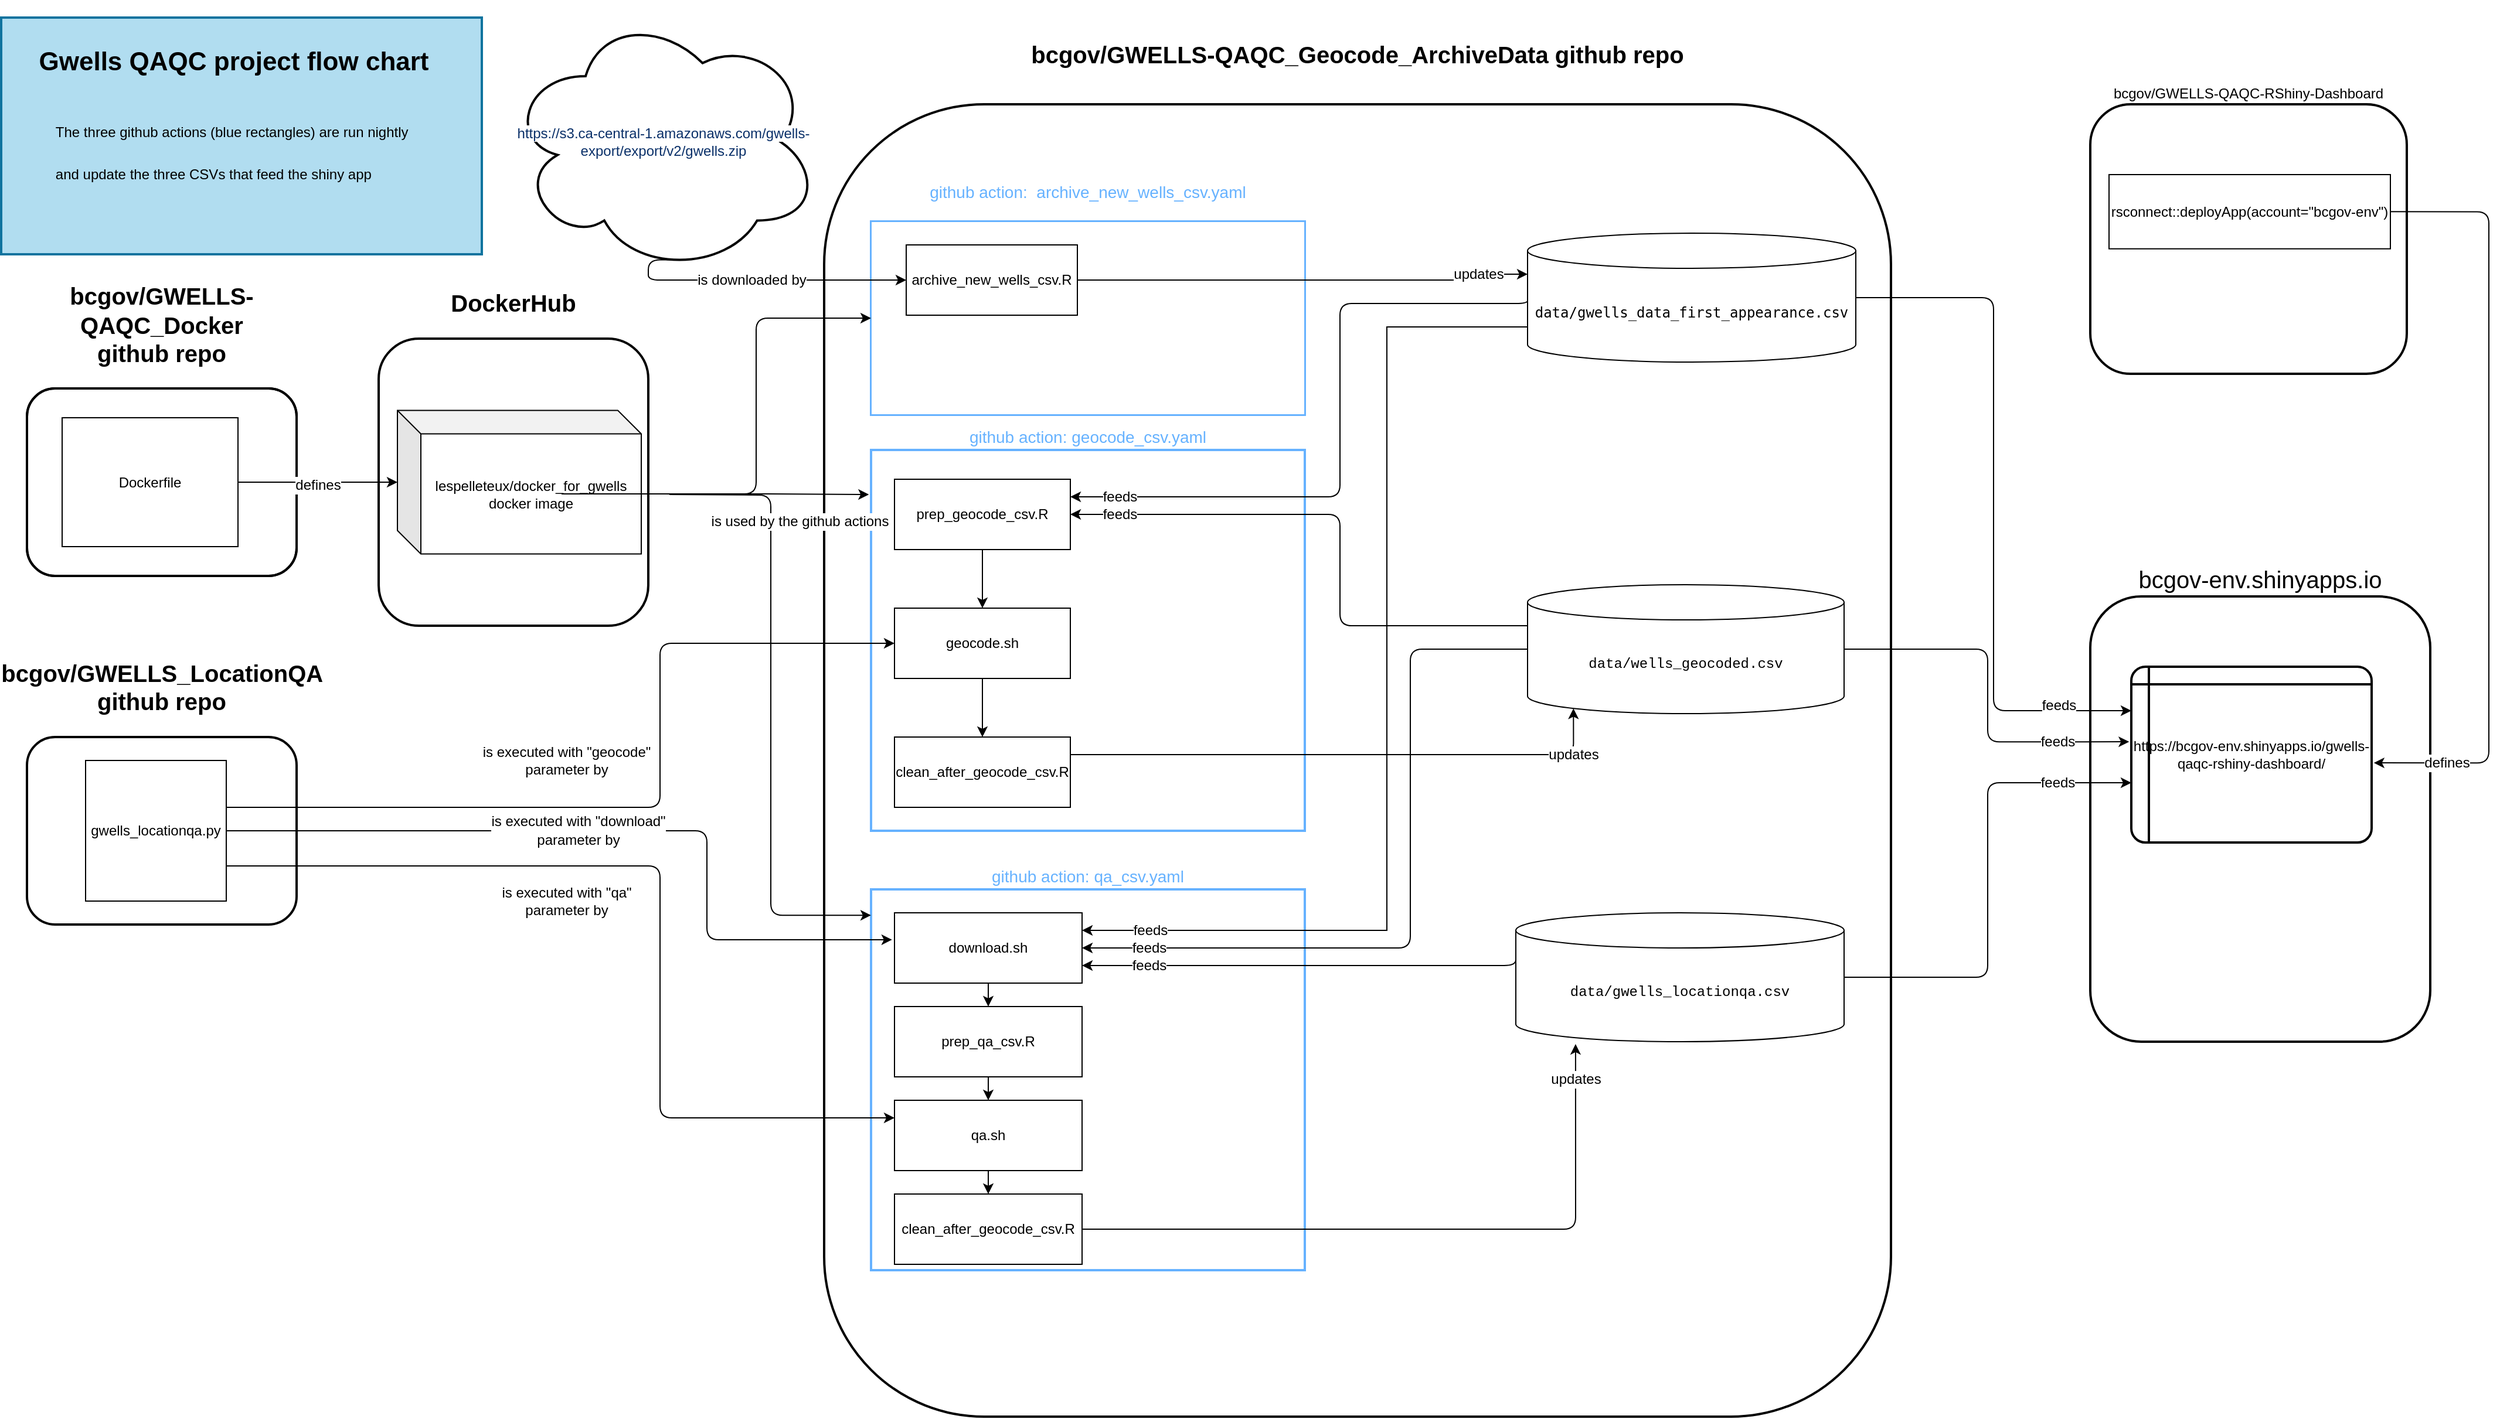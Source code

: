 <mxfile version="16.5.2" type="embed"><diagram id="C5RBs43oDa-KdzZeNtuy" name="Page-1"><mxGraphModel dx="2904" dy="2196" grid="1" gridSize="16" guides="1" tooltips="1" connect="1" arrows="1" fold="1" page="1" pageScale="1" pageWidth="850" pageHeight="1100" math="0" shadow="0"><root><mxCell id="WIyWlLk6GJQsqaUBKTNV-0"/><mxCell id="WIyWlLk6GJQsqaUBKTNV-1" parent="WIyWlLk6GJQsqaUBKTNV-0"/><mxCell id="146" value="" style="rounded=0;whiteSpace=wrap;html=1;fontFamily=Helvetica;fontSize=22;strokeColor=#10739e;strokeWidth=2;fillColor=#b1ddf0;" parent="WIyWlLk6GJQsqaUBKTNV-1" vertex="1"><mxGeometry x="-762" y="-394" width="410" height="202" as="geometry"/></mxCell><mxCell id="33" value="&lt;div style=&quot;font-size: 20px&quot;&gt;&lt;h2&gt;&lt;font style=&quot;font-size: 20px&quot;&gt;bcgov/GWELLS-QAQC_Geocode_ArchiveData github repo&lt;br&gt;&lt;/font&gt;&lt;/h2&gt;&lt;/div&gt;" style="rounded=1;whiteSpace=wrap;html=1;fillColor=none;labelPosition=center;verticalLabelPosition=top;align=center;verticalAlign=bottom;strokeWidth=2;" parent="WIyWlLk6GJQsqaUBKTNV-1" vertex="1"><mxGeometry x="-60" y="-320" width="910" height="1120" as="geometry"/></mxCell><mxCell id="138" value="feeds" style="edgeStyle=orthogonalEdgeStyle;rounded=1;orthogonalLoop=1;jettySize=auto;html=1;exitX=1;exitY=0.5;exitDx=0;exitDy=0;exitPerimeter=0;entryX=0;entryY=0.25;entryDx=0;entryDy=0;fontFamily=Helvetica;fontSize=12;fontColor=#000000;" parent="WIyWlLk6GJQsqaUBKTNV-1" source="0" target="46" edge="1"><mxGeometry x="0.785" y="6" relative="1" as="geometry"><mxPoint x="1" y="1" as="offset"/></mxGeometry></mxCell><mxCell id="0" value="&lt;font style=&quot;font-size: 12px&quot;&gt;&lt;code&gt;data/gwells_data_first_appearance.csv&lt;/code&gt;&lt;/font&gt;" style="shape=cylinder3;whiteSpace=wrap;html=1;boundedLbl=1;backgroundOutline=1;size=15;fontFamily=Courier New;" parent="WIyWlLk6GJQsqaUBKTNV-1" vertex="1"><mxGeometry x="540" y="-210" width="280" height="110" as="geometry"/></mxCell><mxCell id="3" value="&lt;span style=&quot;color: rgb(10 , 48 , 105) ; font-family: , , &amp;#34;sf mono&amp;#34; , &amp;#34;menlo&amp;#34; , &amp;#34;consolas&amp;#34; , &amp;#34;liberation mono&amp;#34; , monospace ; font-size: 12px ; font-style: normal ; font-weight: 400 ; letter-spacing: normal ; text-indent: 0px ; text-transform: none ; word-spacing: 0px ; background-color: rgb(255 , 255 , 255) ; display: inline ; float: none&quot;&gt;https://s3.ca-central-1.amazonaws.com/gwells-export/export/v2/gwells.zip&lt;/span&gt;" style="ellipse;shape=cloud;whiteSpace=wrap;html=1;strokeWidth=2;" parent="WIyWlLk6GJQsqaUBKTNV-1" vertex="1"><mxGeometry x="-330" y="-400" width="266" height="224" as="geometry"/></mxCell><mxCell id="56" value="" style="group;strokeWidth=2;strokeColor=default;rounded=1;" parent="WIyWlLk6GJQsqaUBKTNV-1" vertex="1" connectable="0"><mxGeometry x="-740" y="220" width="230" height="160" as="geometry"/></mxCell><mxCell id="54" value="&lt;h2&gt;&lt;font style=&quot;font-size: 20px&quot;&gt;bcgov/GWELLS_LocationQA github repo&lt;/font&gt;&lt;/h2&gt;" style="rounded=1;whiteSpace=wrap;html=1;fillColor=none;labelPosition=center;verticalLabelPosition=top;align=center;verticalAlign=bottom;" parent="56" vertex="1"><mxGeometry width="230" height="160" as="geometry"/></mxCell><mxCell id="5" value="&lt;span class=&quot;pl-s&quot;&gt;gwells_locationqa.py&lt;/span&gt;" style="whiteSpace=wrap;html=1;aspect=fixed;" parent="56" vertex="1"><mxGeometry x="50" y="20" width="120" height="120" as="geometry"/></mxCell><mxCell id="57" value="" style="group;strokeWidth=2;strokeColor=default;rounded=1;" parent="WIyWlLk6GJQsqaUBKTNV-1" vertex="1" connectable="0"><mxGeometry x="-440" y="-120" width="230" height="245" as="geometry"/></mxCell><mxCell id="53" value="&lt;h2&gt;&lt;font style=&quot;font-size: 20px&quot;&gt;DockerHub&lt;/font&gt;&lt;/h2&gt;" style="rounded=1;whiteSpace=wrap;html=1;fillColor=none;labelPosition=center;verticalLabelPosition=top;align=center;verticalAlign=bottom;" parent="57" vertex="1"><mxGeometry width="230" height="245" as="geometry"/></mxCell><mxCell id="6" value="&lt;div&gt;&lt;span class=&quot;pl-s&quot;&gt;lespelleteux/docker_for_gwells&lt;/span&gt;&lt;/div&gt;&lt;div&gt;&lt;span class=&quot;pl-s&quot;&gt;docker image&lt;br&gt;&lt;/span&gt;&lt;/div&gt;" style="shape=cube;whiteSpace=wrap;html=1;boundedLbl=1;backgroundOutline=1;darkOpacity=0.05;darkOpacity2=0.1;" parent="57" vertex="1"><mxGeometry x="16" y="61.25" width="208" height="122.5" as="geometry"/></mxCell><mxCell id="58" value="" style="group;strokeWidth=2;rounded=1;strokeColor=default;" parent="WIyWlLk6GJQsqaUBKTNV-1" vertex="1" connectable="0"><mxGeometry x="-740" y="-77.5" width="230" height="160" as="geometry"/></mxCell><mxCell id="51" value="&lt;h2&gt;&lt;font style=&quot;font-size: 20px&quot;&gt;bcgov/GWELLS-QAQC_Docker&lt;br&gt;github repo&lt;/font&gt;&lt;/h2&gt;" style="rounded=1;whiteSpace=wrap;html=1;fillColor=none;labelPosition=center;verticalLabelPosition=top;align=center;verticalAlign=bottom;strokeWidth=2;" parent="58" vertex="1"><mxGeometry width="230" height="160" as="geometry"/></mxCell><mxCell id="42" value="&lt;div&gt;Dockerfile&lt;/div&gt;" style="rounded=0;whiteSpace=wrap;html=1;fontSize=12;" parent="58" vertex="1"><mxGeometry x="30" y="25" width="150" height="110" as="geometry"/></mxCell><mxCell id="52" style="edgeStyle=orthogonalEdgeStyle;rounded=0;orthogonalLoop=1;jettySize=auto;html=1;exitX=0.5;exitY=1;exitDx=0;exitDy=0;fontSize=20;fontColor=#000000;" parent="58" source="51" target="51" edge="1"><mxGeometry relative="1" as="geometry"/></mxCell><mxCell id="63" value="&lt;font style=&quot;font-size: 14px&quot;&gt;github action: geocode_csv.yaml&lt;/font&gt;" style="rounded=0;whiteSpace=wrap;html=1;fontSize=12;strokeColor=#66B2FF;fontColor=#66B2FF;labelPosition=center;verticalLabelPosition=top;align=center;verticalAlign=bottom;strokeWidth=2;" parent="WIyWlLk6GJQsqaUBKTNV-1" vertex="1"><mxGeometry x="-20" y="-25" width="370" height="325" as="geometry"/></mxCell><mxCell id="89" style="edgeStyle=orthogonalEdgeStyle;rounded=0;orthogonalLoop=1;jettySize=auto;html=1;exitX=0.5;exitY=1;exitDx=0;exitDy=0;fontSize=12;fontColor=#000000;" parent="WIyWlLk6GJQsqaUBKTNV-1" source="67" target="75" edge="1"><mxGeometry relative="1" as="geometry"/></mxCell><mxCell id="67" value="&lt;div&gt;prep_geocode_csv.R&lt;/div&gt;" style="rounded=0;whiteSpace=wrap;html=1;fontSize=12;fontColor=#000000;strokeColor=#000000;fillColor=none;" parent="WIyWlLk6GJQsqaUBKTNV-1" vertex="1"><mxGeometry width="150" height="60" as="geometry"/></mxCell><mxCell id="92" value="updates" style="edgeStyle=orthogonalEdgeStyle;rounded=1;orthogonalLoop=1;jettySize=auto;html=1;exitX=1;exitY=0.25;exitDx=0;exitDy=0;entryX=0.145;entryY=1;entryDx=0;entryDy=-4.35;entryPerimeter=0;fontSize=12;fontColor=#000000;" parent="WIyWlLk6GJQsqaUBKTNV-1" source="70" target="72" edge="1"><mxGeometry x="0.832" relative="1" as="geometry"><mxPoint as="offset"/></mxGeometry></mxCell><mxCell id="70" value="&lt;div&gt;clean_after_geocode_csv.R&lt;/div&gt;" style="rounded=0;whiteSpace=wrap;html=1;fontSize=12;fontColor=#000000;strokeColor=#000000;fillColor=none;" parent="WIyWlLk6GJQsqaUBKTNV-1" vertex="1"><mxGeometry y="220" width="150" height="60" as="geometry"/></mxCell><mxCell id="74" value="" style="group;strokeWidth=2;strokeColor=#66B2FF;rounded=0;" parent="WIyWlLk6GJQsqaUBKTNV-1" vertex="1" connectable="0"><mxGeometry x="-20" y="-220" width="370" height="165" as="geometry"/></mxCell><mxCell id="12" value="&lt;h3 id=&quot;blob-path&quot; class=&quot;breadcrumb flex-auto flex-self-center min-width-0 text-normal mx-2 width-full width-md-auto flex-order-1 flex-md-order-none mt-3 mt-md-0&quot; style=&quot;font-size: 14px&quot;&gt;&lt;font style=&quot;font-size: 14px&quot;&gt;&lt;span class=&quot;final-path&quot;&gt;&lt;span style=&quot;font-weight: normal&quot;&gt;github action:&amp;nbsp; archive_new_wells_csv.yaml &lt;br&gt;&lt;/span&gt;&lt;/span&gt;&lt;/font&gt;&lt;/h3&gt;" style="rounded=0;whiteSpace=wrap;html=1;fontSize=12;strokeColor=#66B2FF;labelPosition=center;verticalLabelPosition=top;align=center;verticalAlign=bottom;fontColor=#66B2FF;" parent="74" vertex="1"><mxGeometry width="370" height="165" as="geometry"/></mxCell><mxCell id="59" value="archive_new_wells_csv.R" style="rounded=0;whiteSpace=wrap;html=1;fontSize=12;fontColor=#000000;strokeColor=#000000;fillColor=none;" parent="74" vertex="1"><mxGeometry x="30" y="20" width="146" height="60" as="geometry"/></mxCell><mxCell id="139" value="feeds" style="edgeStyle=orthogonalEdgeStyle;rounded=1;orthogonalLoop=1;jettySize=auto;html=1;exitX=1;exitY=0.5;exitDx=0;exitDy=0;exitPerimeter=0;entryX=-0.009;entryY=0.427;entryDx=0;entryDy=0;entryPerimeter=0;fontFamily=Helvetica;fontSize=12;fontColor=#000000;" parent="WIyWlLk6GJQsqaUBKTNV-1" source="72" target="46" edge="1"><mxGeometry x="0.621" relative="1" as="geometry"><mxPoint as="offset"/></mxGeometry></mxCell><mxCell id="72" value="data/wells_geocoded.csv" style="shape=cylinder3;whiteSpace=wrap;html=1;boundedLbl=1;backgroundOutline=1;size=15;fontFamily=Courier New;fontSize=12;" parent="WIyWlLk6GJQsqaUBKTNV-1" vertex="1"><mxGeometry x="540" y="90" width="270" height="110" as="geometry"/></mxCell><mxCell id="73" value="" style="group;strokeWidth=2;strokeColor=default;rounded=1;" parent="WIyWlLk6GJQsqaUBKTNV-1" vertex="1" connectable="0"><mxGeometry x="1020" y="100" width="290" height="380" as="geometry"/></mxCell><mxCell id="40" value="bcgov-env.shinyapps.io" style="rounded=1;whiteSpace=wrap;html=1;fontSize=20;fontColor=#000000;strokeColor=#000000;fillColor=none;labelPosition=center;verticalLabelPosition=top;align=center;verticalAlign=bottom;" parent="73" vertex="1"><mxGeometry width="290" height="380" as="geometry"/></mxCell><mxCell id="46" value="https://bcgov-env.shinyapps.io/gwells-qaqc-rshiny-dashboard/" style="shape=internalStorage;whiteSpace=wrap;html=1;dx=15;dy=15;rounded=1;arcSize=8;strokeWidth=2;fontSize=12;fontColor=#000000;fillColor=none;" parent="73" vertex="1"><mxGeometry x="35" y="60" width="205" height="150" as="geometry"/></mxCell><mxCell id="91" style="edgeStyle=orthogonalEdgeStyle;rounded=0;orthogonalLoop=1;jettySize=auto;html=1;exitX=0.5;exitY=1;exitDx=0;exitDy=0;fontSize=12;fontColor=#000000;" parent="WIyWlLk6GJQsqaUBKTNV-1" source="75" target="70" edge="1"><mxGeometry relative="1" as="geometry"/></mxCell><mxCell id="75" value="geocode.sh" style="rounded=0;whiteSpace=wrap;html=1;fontSize=12;fontColor=#000000;strokeColor=#000000;fillColor=none;" parent="WIyWlLk6GJQsqaUBKTNV-1" vertex="1"><mxGeometry y="110" width="150" height="60" as="geometry"/></mxCell><mxCell id="81" value="is executed with &quot;geocode&quot;&lt;br&gt; parameter by" style="edgeStyle=orthogonalEdgeStyle;rounded=1;orthogonalLoop=1;jettySize=auto;html=1;exitX=0.739;exitY=0.375;exitDx=0;exitDy=0;entryX=0;entryY=0.5;entryDx=0;entryDy=0;fontSize=12;fontColor=#000000;exitPerimeter=0;" parent="WIyWlLk6GJQsqaUBKTNV-1" source="54" target="75" edge="1"><mxGeometry x="-0.183" y="40" relative="1" as="geometry"><Array as="points"><mxPoint x="-200" y="280"/><mxPoint x="-200" y="140"/></Array><mxPoint as="offset"/></mxGeometry></mxCell><mxCell id="93" value="updates" style="edgeStyle=orthogonalEdgeStyle;rounded=1;orthogonalLoop=1;jettySize=auto;html=1;exitX=1;exitY=0.5;exitDx=0;exitDy=0;entryX=0;entryY=0;entryDx=0;entryDy=35;entryPerimeter=0;fontSize=12;fontColor=#000000;" parent="WIyWlLk6GJQsqaUBKTNV-1" source="59" target="0" edge="1"><mxGeometry x="0.758" y="5" relative="1" as="geometry"><Array as="points"><mxPoint x="510" y="-170"/><mxPoint x="510" y="-175"/></Array><mxPoint as="offset"/></mxGeometry></mxCell><mxCell id="97" value="&lt;font style=&quot;font-size: 14px&quot;&gt;github action: qa_csv.yaml&lt;/font&gt;" style="rounded=0;whiteSpace=wrap;html=1;fontSize=12;strokeColor=#66B2FF;fontColor=#66B2FF;labelPosition=center;verticalLabelPosition=top;align=center;verticalAlign=bottom;strokeWidth=2;" parent="WIyWlLk6GJQsqaUBKTNV-1" vertex="1"><mxGeometry x="-20" y="350" width="370" height="325" as="geometry"/></mxCell><mxCell id="110" style="edgeStyle=orthogonalEdgeStyle;rounded=1;orthogonalLoop=1;jettySize=auto;html=1;exitX=0.5;exitY=1;exitDx=0;exitDy=0;entryX=0.5;entryY=0;entryDx=0;entryDy=0;fontFamily=Helvetica;fontSize=12;fontColor=#000000;" parent="WIyWlLk6GJQsqaUBKTNV-1" source="98" target="108" edge="1"><mxGeometry relative="1" as="geometry"/></mxCell><mxCell id="98" value="&lt;div&gt;prep_qa_csv.R&lt;/div&gt;" style="rounded=0;whiteSpace=wrap;html=1;fontSize=12;fontColor=#000000;strokeColor=#000000;fillColor=none;" parent="WIyWlLk6GJQsqaUBKTNV-1" vertex="1"><mxGeometry y="450" width="160" height="60" as="geometry"/></mxCell><mxCell id="107" style="edgeStyle=orthogonalEdgeStyle;rounded=1;orthogonalLoop=1;jettySize=auto;html=1;exitX=0.5;exitY=1;exitDx=0;exitDy=0;fontFamily=Helvetica;fontSize=12;fontColor=#000000;" parent="WIyWlLk6GJQsqaUBKTNV-1" source="99" target="98" edge="1"><mxGeometry relative="1" as="geometry"/></mxCell><mxCell id="99" value="download.sh" style="rounded=0;whiteSpace=wrap;html=1;fontSize=12;fontColor=#000000;strokeColor=#000000;fillColor=none;" parent="WIyWlLk6GJQsqaUBKTNV-1" vertex="1"><mxGeometry y="370" width="160" height="60" as="geometry"/></mxCell><mxCell id="100" value="&lt;div&gt;&lt;font face=&quot;Helvetica&quot;&gt;is executed with &quot;download&quot;&lt;/font&gt;&lt;/div&gt;&lt;div&gt;&lt;font face=&quot;Helvetica&quot;&gt; parameter by&lt;br&gt;&lt;/font&gt;&lt;/div&gt;" style="edgeStyle=orthogonalEdgeStyle;rounded=1;orthogonalLoop=1;jettySize=auto;html=1;exitX=1;exitY=0.5;exitDx=0;exitDy=0;entryX=-0.013;entryY=0.383;entryDx=0;entryDy=0;entryPerimeter=0;fontFamily=Courier New;fontSize=12;fontColor=#000000;" parent="WIyWlLk6GJQsqaUBKTNV-1" source="5" target="99" edge="1"><mxGeometry x="-0.092" relative="1" as="geometry"><Array as="points"><mxPoint x="-160" y="300"/><mxPoint x="-160" y="393"/></Array><mxPoint as="offset"/></mxGeometry></mxCell><mxCell id="140" value="feeds" style="edgeStyle=orthogonalEdgeStyle;rounded=1;orthogonalLoop=1;jettySize=auto;html=1;exitX=1;exitY=0.5;exitDx=0;exitDy=0;exitPerimeter=0;entryX=0;entryY=0.66;entryDx=0;entryDy=0;entryPerimeter=0;fontFamily=Helvetica;fontSize=12;fontColor=#000000;" parent="WIyWlLk6GJQsqaUBKTNV-1" source="101" target="46" edge="1"><mxGeometry x="0.693" relative="1" as="geometry"><mxPoint as="offset"/></mxGeometry></mxCell><mxCell id="101" value="data/gwells_locationqa.csv" style="shape=cylinder3;whiteSpace=wrap;html=1;boundedLbl=1;backgroundOutline=1;size=15;fontFamily=Courier New;" parent="WIyWlLk6GJQsqaUBKTNV-1" vertex="1"><mxGeometry x="530" y="370" width="280" height="110" as="geometry"/></mxCell><mxCell id="102" value="feeds" style="edgeStyle=orthogonalEdgeStyle;rounded=1;orthogonalLoop=1;jettySize=auto;html=1;exitX=0;exitY=0.5;exitDx=0;exitDy=0;exitPerimeter=0;entryX=1;entryY=0.25;entryDx=0;entryDy=0;fontFamily=Helvetica;fontSize=12;fontColor=#000000;" parent="WIyWlLk6GJQsqaUBKTNV-1" source="0" target="67" edge="1"><mxGeometry x="0.85" relative="1" as="geometry"><Array as="points"><mxPoint x="540" y="-150"/><mxPoint x="380" y="-150"/><mxPoint x="380" y="15"/></Array><mxPoint as="offset"/></mxGeometry></mxCell><mxCell id="104" value="feeds" style="edgeStyle=orthogonalEdgeStyle;rounded=1;orthogonalLoop=1;jettySize=auto;html=1;exitX=0;exitY=0;exitDx=0;exitDy=35;exitPerimeter=0;entryX=1;entryY=0.5;entryDx=0;entryDy=0;fontFamily=Helvetica;fontSize=12;fontColor=#000000;" parent="WIyWlLk6GJQsqaUBKTNV-1" source="72" target="67" edge="1"><mxGeometry x="0.827" relative="1" as="geometry"><Array as="points"><mxPoint x="380" y="125"/><mxPoint x="380" y="30"/></Array><mxPoint as="offset"/></mxGeometry></mxCell><mxCell id="103" value="feeds" style="edgeStyle=orthogonalEdgeStyle;rounded=0;orthogonalLoop=1;jettySize=auto;html=1;exitX=0;exitY=1;exitDx=0;exitDy=-15;exitPerimeter=0;entryX=1;entryY=0.25;entryDx=0;entryDy=0;fontFamily=Helvetica;fontSize=12;fontColor=#000000;" parent="WIyWlLk6GJQsqaUBKTNV-1" source="0" target="99" edge="1"><mxGeometry x="0.874" relative="1" as="geometry"><Array as="points"><mxPoint x="420" y="-130"/><mxPoint x="420" y="385"/></Array><mxPoint as="offset"/></mxGeometry></mxCell><mxCell id="105" value="feeds" style="edgeStyle=orthogonalEdgeStyle;rounded=1;orthogonalLoop=1;jettySize=auto;html=1;exitX=0;exitY=0.5;exitDx=0;exitDy=0;exitPerimeter=0;entryX=1;entryY=0.5;entryDx=0;entryDy=0;fontFamily=Helvetica;fontSize=12;fontColor=#000000;" parent="WIyWlLk6GJQsqaUBKTNV-1" source="72" target="99" edge="1"><mxGeometry x="0.82" relative="1" as="geometry"><Array as="points"><mxPoint x="440" y="145"/><mxPoint x="440" y="400"/></Array><mxPoint as="offset"/></mxGeometry></mxCell><mxCell id="106" value="feeds" style="edgeStyle=orthogonalEdgeStyle;rounded=1;orthogonalLoop=1;jettySize=auto;html=1;exitX=0;exitY=0;exitDx=0;exitDy=35;exitPerimeter=0;entryX=1;entryY=0.75;entryDx=0;entryDy=0;fontFamily=Helvetica;fontSize=12;fontColor=#000000;" parent="WIyWlLk6GJQsqaUBKTNV-1" source="101" target="99" edge="1"><mxGeometry x="0.703" relative="1" as="geometry"><Array as="points"><mxPoint x="530" y="415"/></Array><mxPoint as="offset"/></mxGeometry></mxCell><mxCell id="113" style="edgeStyle=orthogonalEdgeStyle;rounded=1;orthogonalLoop=1;jettySize=auto;html=1;exitX=0.5;exitY=1;exitDx=0;exitDy=0;fontFamily=Helvetica;fontSize=12;fontColor=#000000;" parent="WIyWlLk6GJQsqaUBKTNV-1" source="108" target="112" edge="1"><mxGeometry relative="1" as="geometry"/></mxCell><mxCell id="108" value="qa.sh" style="rounded=0;whiteSpace=wrap;html=1;fontSize=12;fontColor=#000000;strokeColor=#000000;fillColor=none;" parent="WIyWlLk6GJQsqaUBKTNV-1" vertex="1"><mxGeometry y="530" width="160" height="60" as="geometry"/></mxCell><mxCell id="111" value="&lt;div&gt;is executed with &quot;qa&quot;&lt;/div&gt;&lt;div&gt;parameter by&lt;br&gt;&lt;/div&gt;" style="edgeStyle=orthogonalEdgeStyle;rounded=1;orthogonalLoop=1;jettySize=auto;html=1;exitX=1;exitY=0.75;exitDx=0;exitDy=0;entryX=0;entryY=0.25;entryDx=0;entryDy=0;fontFamily=Helvetica;fontSize=12;fontColor=#000000;" parent="WIyWlLk6GJQsqaUBKTNV-1" source="5" target="108" edge="1"><mxGeometry x="-0.261" y="-30" relative="1" as="geometry"><Array as="points"><mxPoint x="-200" y="330"/><mxPoint x="-200" y="545"/></Array><mxPoint as="offset"/></mxGeometry></mxCell><mxCell id="114" value="updates" style="edgeStyle=orthogonalEdgeStyle;rounded=1;orthogonalLoop=1;jettySize=auto;html=1;exitX=1;exitY=0.5;exitDx=0;exitDy=0;entryX=0.182;entryY=1.018;entryDx=0;entryDy=0;entryPerimeter=0;fontFamily=Helvetica;fontSize=12;fontColor=#000000;" parent="WIyWlLk6GJQsqaUBKTNV-1" source="112" target="101" edge="1"><mxGeometry x="0.898" relative="1" as="geometry"><Array as="points"><mxPoint x="581" y="640"/></Array><mxPoint as="offset"/></mxGeometry></mxCell><mxCell id="112" value="&lt;div&gt;clean_after_geocode_csv.R&lt;/div&gt;" style="rounded=0;whiteSpace=wrap;html=1;fontSize=12;fontColor=#000000;strokeColor=#000000;fillColor=none;" parent="WIyWlLk6GJQsqaUBKTNV-1" vertex="1"><mxGeometry y="610" width="160" height="60" as="geometry"/></mxCell><mxCell id="128" value="" style="group" parent="WIyWlLk6GJQsqaUBKTNV-1" vertex="1" connectable="0"><mxGeometry x="1020" y="-320" width="270" height="230" as="geometry"/></mxCell><mxCell id="124" value="bcgov/GWELLS-QAQC-RShiny-Dashboard" style="rounded=1;whiteSpace=wrap;html=1;fillColor=none;labelPosition=center;verticalLabelPosition=top;align=center;verticalAlign=bottom;strokeWidth=2;" parent="128" vertex="1"><mxGeometry width="270" height="230" as="geometry"/></mxCell><mxCell id="30" value="rsconnect::deployApp(account=&quot;bcgov-env&quot;)" style="rounded=0;whiteSpace=wrap;html=1;fontSize=12;" parent="128" vertex="1"><mxGeometry x="16" y="60" width="240" height="63.33" as="geometry"/></mxCell><mxCell id="126" value="is downloaded by" style="edgeStyle=orthogonalEdgeStyle;rounded=1;orthogonalLoop=1;jettySize=auto;html=1;exitX=0.55;exitY=0.95;exitDx=0;exitDy=0;exitPerimeter=0;entryX=0;entryY=0.5;entryDx=0;entryDy=0;fontFamily=Helvetica;fontSize=12;fontColor=#000000;" parent="WIyWlLk6GJQsqaUBKTNV-1" source="3" target="59" edge="1"><mxGeometry relative="1" as="geometry"><Array as="points"><mxPoint x="-210" y="-170"/></Array></mxGeometry></mxCell><mxCell id="133" value="defines" style="edgeStyle=orthogonalEdgeStyle;rounded=1;orthogonalLoop=1;jettySize=auto;html=1;exitX=1;exitY=0.5;exitDx=0;exitDy=0;fontFamily=Helvetica;fontSize=12;fontColor=#000000;spacingTop=5;" parent="WIyWlLk6GJQsqaUBKTNV-1" source="42" target="6" edge="1"><mxGeometry relative="1" as="geometry"/></mxCell><mxCell id="134" style="edgeStyle=orthogonalEdgeStyle;rounded=1;orthogonalLoop=1;jettySize=auto;html=1;exitX=0;exitY=0;exitDx=140;exitDy=71.25;exitPerimeter=0;entryX=0;entryY=0.5;entryDx=0;entryDy=0;fontFamily=Helvetica;fontSize=12;fontColor=#000000;" parent="WIyWlLk6GJQsqaUBKTNV-1" source="6" target="12" edge="1"><mxGeometry relative="1" as="geometry"/></mxCell><mxCell id="135" style="edgeStyle=orthogonalEdgeStyle;rounded=1;orthogonalLoop=1;jettySize=auto;html=1;exitX=0;exitY=0;exitDx=140;exitDy=71.25;exitPerimeter=0;entryX=-0.005;entryY=0.117;entryDx=0;entryDy=0;entryPerimeter=0;fontFamily=Helvetica;fontSize=12;fontColor=#000000;" parent="WIyWlLk6GJQsqaUBKTNV-1" source="6" target="63" edge="1"><mxGeometry relative="1" as="geometry"/></mxCell><mxCell id="136" value="is used by the github actions" style="edgeStyle=orthogonalEdgeStyle;rounded=1;orthogonalLoop=1;jettySize=auto;html=1;entryX=0;entryY=0.068;entryDx=0;entryDy=0;entryPerimeter=0;fontFamily=Helvetica;fontSize=12;fontColor=#000000;" parent="WIyWlLk6GJQsqaUBKTNV-1" target="97" edge="1"><mxGeometry x="-0.605" y="14" relative="1" as="geometry"><mxPoint x="10" y="4" as="offset"/><mxPoint x="-192" y="13" as="sourcePoint"/></mxGeometry></mxCell><mxCell id="137" value="defines" style="edgeStyle=orthogonalEdgeStyle;rounded=1;orthogonalLoop=1;jettySize=auto;html=1;exitX=1;exitY=0.5;exitDx=0;exitDy=0;entryX=1.009;entryY=0.547;entryDx=0;entryDy=0;entryPerimeter=0;fontFamily=Helvetica;fontSize=12;fontColor=#000000;" parent="WIyWlLk6GJQsqaUBKTNV-1" source="30" target="46" edge="1"><mxGeometry x="0.809" relative="1" as="geometry"><Array as="points"><mxPoint x="1360" y="-228"/><mxPoint x="1360" y="242"/></Array><mxPoint as="offset"/></mxGeometry></mxCell><mxCell id="142" value="&lt;h1&gt;&lt;font style=&quot;font-size: 22px&quot;&gt;Gwells QAQC project flow chart&lt;/font&gt;&lt;/h1&gt;" style="text;html=1;align=center;verticalAlign=middle;resizable=0;points=[];autosize=1;strokeColor=none;fillColor=none;fontSize=12;fontFamily=Helvetica;fontColor=#000000;" parent="WIyWlLk6GJQsqaUBKTNV-1" vertex="1"><mxGeometry x="-740" y="-381" width="352" height="48" as="geometry"/></mxCell><mxCell id="151" value="&lt;div align=&quot;left&quot;&gt;&lt;font style=&quot;font-size: 12px&quot;&gt;The three github actions (blue rectangles) are run nightly&amp;nbsp; &lt;br&gt;&lt;/font&gt;&lt;/div&gt;&lt;div align=&quot;left&quot;&gt;&lt;font style=&quot;font-size: 12px&quot;&gt;and update the three CSVs that feed the shiny app&lt;/font&gt;&lt;/div&gt;" style="text;html=1;align=center;verticalAlign=middle;resizable=0;points=[];autosize=1;strokeColor=none;fillColor=none;fontSize=30;fontFamily=Helvetica;fontColor=#000000;" parent="WIyWlLk6GJQsqaUBKTNV-1" vertex="1"><mxGeometry x="-724" y="-333" width="320" height="96" as="geometry"/></mxCell></root></mxGraphModel></diagram></mxfile>